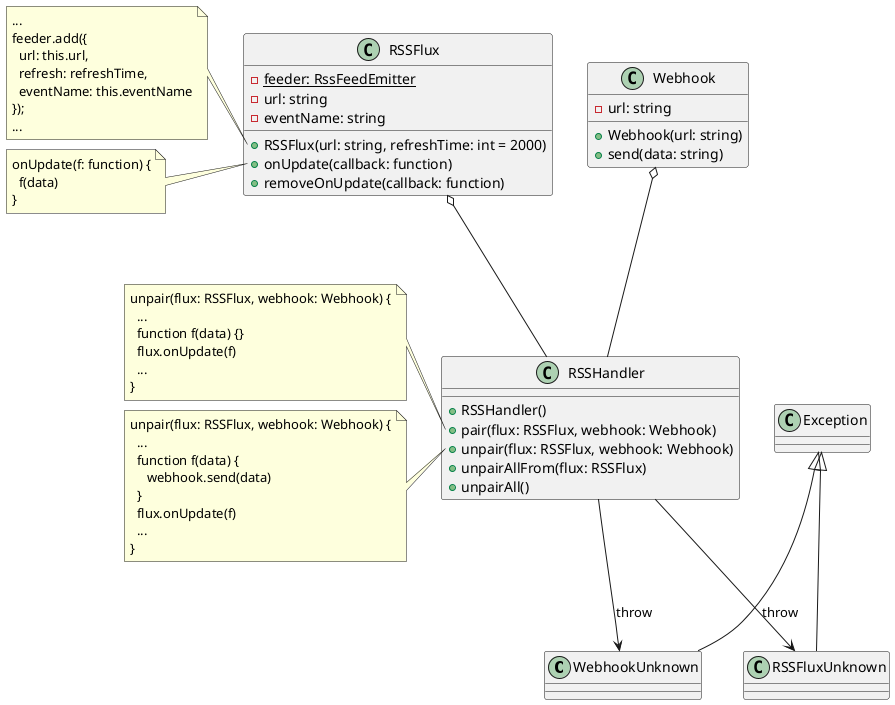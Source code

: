 @startuml

class WebhookUnknown extends Exception {}
class RSSFluxUnknown extends Exception {}

class Webhook {
- url: string
+ Webhook(url: string)
+ send(data: string)
}

class RSSFlux {
- {static} feeder: RssFeedEmitter
- url: string
- eventName: string
+ RSSFlux(url: string, refreshTime: int = 2000)
+ onUpdate(callback: function)
+ removeOnUpdate(callback: function)
}

class RSSHandler {
+ RSSHandler()
+ pair(flux: RSSFlux, webhook: Webhook)
+ unpair(flux: RSSFlux, webhook: Webhook)
+ unpairAllFrom(flux: RSSFlux)
+ unpairAll()
}

RSSFlux o-- RSSHandler
Webhook o-- RSSHandler

RSSHandler --> WebhookUnknown : throw
RSSHandler --> RSSFluxUnknown : throw

note left of RSSFlux::RSSFlux
...
feeder.add({
  url: this.url,
  refresh: refreshTime,
  eventName: this.eventName
});
...
end note

note left of RSSFlux::onUpdate
onUpdate(f: function) {
  f(data)
}
end note

note left of RSSHandler::pair
unpair(flux: RSSFlux, webhook: Webhook) {
  ...
  function f(data) {}
  flux.onUpdate(f)
  ...
}
end note

note left of RSSHandler::unpair
unpair(flux: RSSFlux, webhook: Webhook) {
  ...
  function f(data) {
     webhook.send(data)
  }
  flux.onUpdate(f)
  ...
}
end note


@enduml